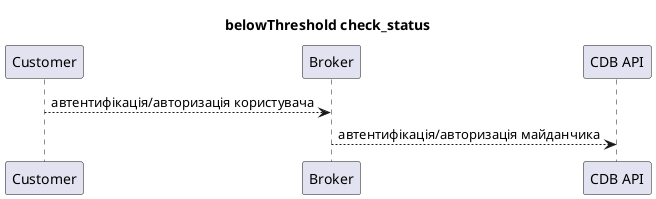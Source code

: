 @startuml

title belowThreshold check_status

Customer --> Broker: автентифікація/авторизація користувача

Broker --> "CDB API": автентифікація/авторизація майданчика


@enduml
